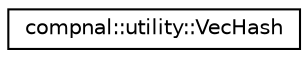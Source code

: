 digraph "Graphical Class Hierarchy"
{
 // INTERACTIVE_SVG=YES
 // LATEX_PDF_SIZE
  edge [fontname="Helvetica",fontsize="10",labelfontname="Helvetica",labelfontsize="10"];
  node [fontname="Helvetica",fontsize="10",shape=record];
  rankdir="LR";
  Node0 [label="compnal::utility::VecHash",height=0.2,width=0.4,color="black", fillcolor="white", style="filled",URL="$dd/d35/structcompnal_1_1utility_1_1_vec_hash.html",tooltip="Hash struct of std::vector."];
}
